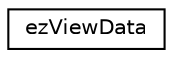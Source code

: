 digraph "Graphical Class Hierarchy"
{
 // LATEX_PDF_SIZE
  edge [fontname="Helvetica",fontsize="10",labelfontname="Helvetica",labelfontsize="10"];
  node [fontname="Helvetica",fontsize="10",shape=record];
  rankdir="LR";
  Node0 [label="ezViewData",height=0.2,width=0.4,color="black", fillcolor="white", style="filled",URL="$d7/da7/structez_view_data.htm",tooltip="Holds view data like the viewport, view and projection matrices."];
}
